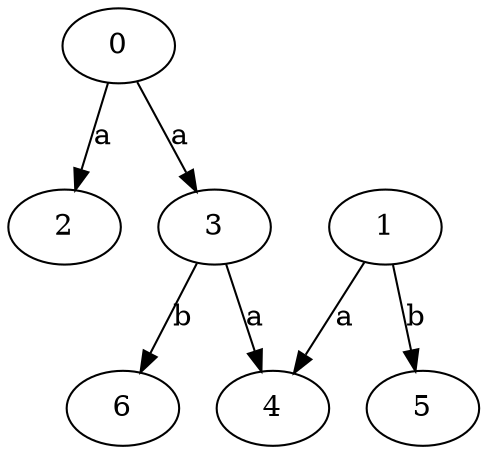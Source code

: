 strict digraph  {
2;
3;
0;
4;
5;
6;
1;
3 -> 4  [label=a];
3 -> 6  [label=b];
0 -> 2  [label=a];
0 -> 3  [label=a];
1 -> 4  [label=a];
1 -> 5  [label=b];
}
